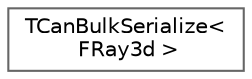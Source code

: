 digraph "Graphical Class Hierarchy"
{
 // INTERACTIVE_SVG=YES
 // LATEX_PDF_SIZE
  bgcolor="transparent";
  edge [fontname=Helvetica,fontsize=10,labelfontname=Helvetica,labelfontsize=10];
  node [fontname=Helvetica,fontsize=10,shape=box,height=0.2,width=0.4];
  rankdir="LR";
  Node0 [id="Node000000",label="TCanBulkSerialize\<\l FRay3d \>",height=0.2,width=0.4,color="grey40", fillcolor="white", style="filled",URL="$db/d4f/structTCanBulkSerialize_3_01FRay3d_01_4.html",tooltip=" "];
}
